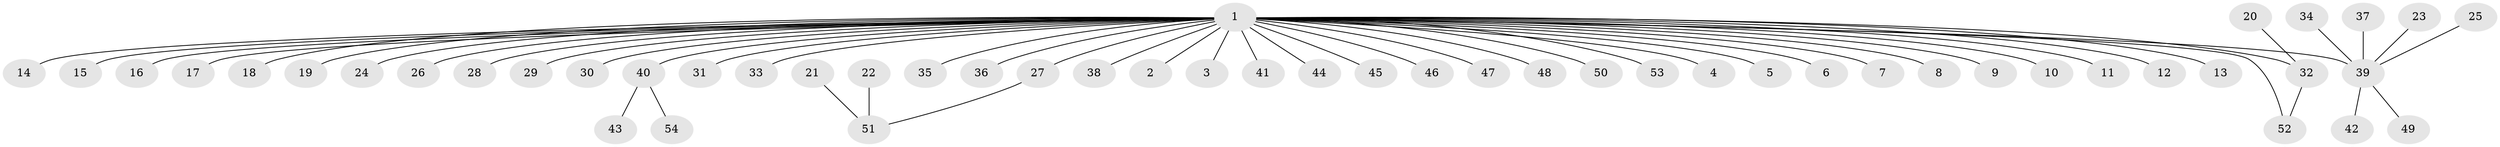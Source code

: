 // original degree distribution, {31: 0.009345794392523364, 23: 0.009345794392523364, 6: 0.018691588785046728, 8: 0.009345794392523364, 1: 0.6542056074766355, 7: 0.009345794392523364, 2: 0.18691588785046728, 3: 0.04672897196261682, 4: 0.056074766355140186}
// Generated by graph-tools (version 1.1) at 2025/25/03/09/25 03:25:59]
// undirected, 54 vertices, 54 edges
graph export_dot {
graph [start="1"]
  node [color=gray90,style=filled];
  1;
  2;
  3;
  4;
  5;
  6;
  7;
  8;
  9;
  10;
  11;
  12;
  13;
  14;
  15;
  16;
  17;
  18;
  19;
  20;
  21;
  22;
  23;
  24;
  25;
  26;
  27;
  28;
  29;
  30;
  31;
  32;
  33;
  34;
  35;
  36;
  37;
  38;
  39;
  40;
  41;
  42;
  43;
  44;
  45;
  46;
  47;
  48;
  49;
  50;
  51;
  52;
  53;
  54;
  1 -- 2 [weight=1.0];
  1 -- 3 [weight=1.0];
  1 -- 4 [weight=1.0];
  1 -- 5 [weight=1.0];
  1 -- 6 [weight=1.0];
  1 -- 7 [weight=1.0];
  1 -- 8 [weight=1.0];
  1 -- 9 [weight=1.0];
  1 -- 10 [weight=1.0];
  1 -- 11 [weight=1.0];
  1 -- 12 [weight=1.0];
  1 -- 13 [weight=1.0];
  1 -- 14 [weight=1.0];
  1 -- 15 [weight=2.0];
  1 -- 16 [weight=1.0];
  1 -- 17 [weight=1.0];
  1 -- 18 [weight=2.0];
  1 -- 19 [weight=1.0];
  1 -- 24 [weight=1.0];
  1 -- 26 [weight=1.0];
  1 -- 27 [weight=3.0];
  1 -- 28 [weight=1.0];
  1 -- 29 [weight=1.0];
  1 -- 30 [weight=1.0];
  1 -- 31 [weight=1.0];
  1 -- 32 [weight=2.0];
  1 -- 33 [weight=1.0];
  1 -- 35 [weight=1.0];
  1 -- 36 [weight=1.0];
  1 -- 38 [weight=1.0];
  1 -- 39 [weight=2.0];
  1 -- 40 [weight=1.0];
  1 -- 41 [weight=1.0];
  1 -- 44 [weight=1.0];
  1 -- 45 [weight=1.0];
  1 -- 46 [weight=1.0];
  1 -- 47 [weight=2.0];
  1 -- 48 [weight=1.0];
  1 -- 50 [weight=1.0];
  1 -- 52 [weight=1.0];
  1 -- 53 [weight=1.0];
  20 -- 32 [weight=1.0];
  21 -- 51 [weight=1.0];
  22 -- 51 [weight=1.0];
  23 -- 39 [weight=1.0];
  25 -- 39 [weight=1.0];
  27 -- 51 [weight=1.0];
  32 -- 52 [weight=1.0];
  34 -- 39 [weight=1.0];
  37 -- 39 [weight=1.0];
  39 -- 42 [weight=1.0];
  39 -- 49 [weight=1.0];
  40 -- 43 [weight=1.0];
  40 -- 54 [weight=1.0];
}
